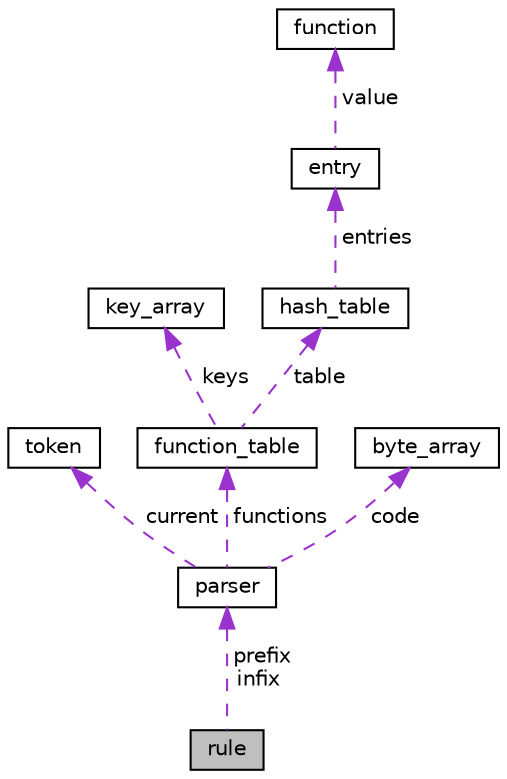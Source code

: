 digraph "rule"
{
  edge [fontname="Helvetica",fontsize="10",labelfontname="Helvetica",labelfontsize="10"];
  node [fontname="Helvetica",fontsize="10",shape=record];
  Node1 [label="rule",height=0.2,width=0.4,color="black", fillcolor="grey75", style="filled", fontcolor="black"];
  Node2 -> Node1 [dir="back",color="darkorchid3",fontsize="10",style="dashed",label=" prefix\ninfix" ,fontname="Helvetica"];
  Node2 [label="parser",height=0.2,width=0.4,color="black", fillcolor="white", style="filled",URL="$structparser.html"];
  Node3 -> Node2 [dir="back",color="darkorchid3",fontsize="10",style="dashed",label=" current" ,fontname="Helvetica"];
  Node3 [label="token",height=0.2,width=0.4,color="black", fillcolor="white", style="filled",URL="$structtoken.html"];
  Node4 -> Node2 [dir="back",color="darkorchid3",fontsize="10",style="dashed",label=" functions" ,fontname="Helvetica"];
  Node4 [label="function_table",height=0.2,width=0.4,color="black", fillcolor="white", style="filled",URL="$structfunction__table.html"];
  Node5 -> Node4 [dir="back",color="darkorchid3",fontsize="10",style="dashed",label=" keys" ,fontname="Helvetica"];
  Node5 [label="key_array",height=0.2,width=0.4,color="black", fillcolor="white", style="filled",URL="$structkey__array.html"];
  Node6 -> Node4 [dir="back",color="darkorchid3",fontsize="10",style="dashed",label=" table" ,fontname="Helvetica"];
  Node6 [label="hash_table",height=0.2,width=0.4,color="black", fillcolor="white", style="filled",URL="$structhash__table.html"];
  Node7 -> Node6 [dir="back",color="darkorchid3",fontsize="10",style="dashed",label=" entries" ,fontname="Helvetica"];
  Node7 [label="entry",height=0.2,width=0.4,color="black", fillcolor="white", style="filled",URL="$structentry.html"];
  Node8 -> Node7 [dir="back",color="darkorchid3",fontsize="10",style="dashed",label=" value" ,fontname="Helvetica"];
  Node8 [label="function",height=0.2,width=0.4,color="black", fillcolor="white", style="filled",URL="$structfunction.html"];
  Node9 -> Node2 [dir="back",color="darkorchid3",fontsize="10",style="dashed",label=" code" ,fontname="Helvetica"];
  Node9 [label="byte_array",height=0.2,width=0.4,color="black", fillcolor="white", style="filled",URL="$structbyte__array.html"];
}
